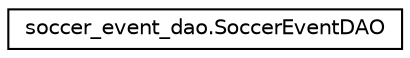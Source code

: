 digraph "Graphical Class Hierarchy"
{
  edge [fontname="Helvetica",fontsize="10",labelfontname="Helvetica",labelfontsize="10"];
  node [fontname="Helvetica",fontsize="10",shape=record];
  rankdir="LR";
  Node0 [label="soccer_event_dao.SoccerEventDAO",height=0.2,width=0.4,color="black", fillcolor="white", style="filled",URL="$classsoccer__event__dao_1_1_soccer_event_d_a_o.html"];
}
